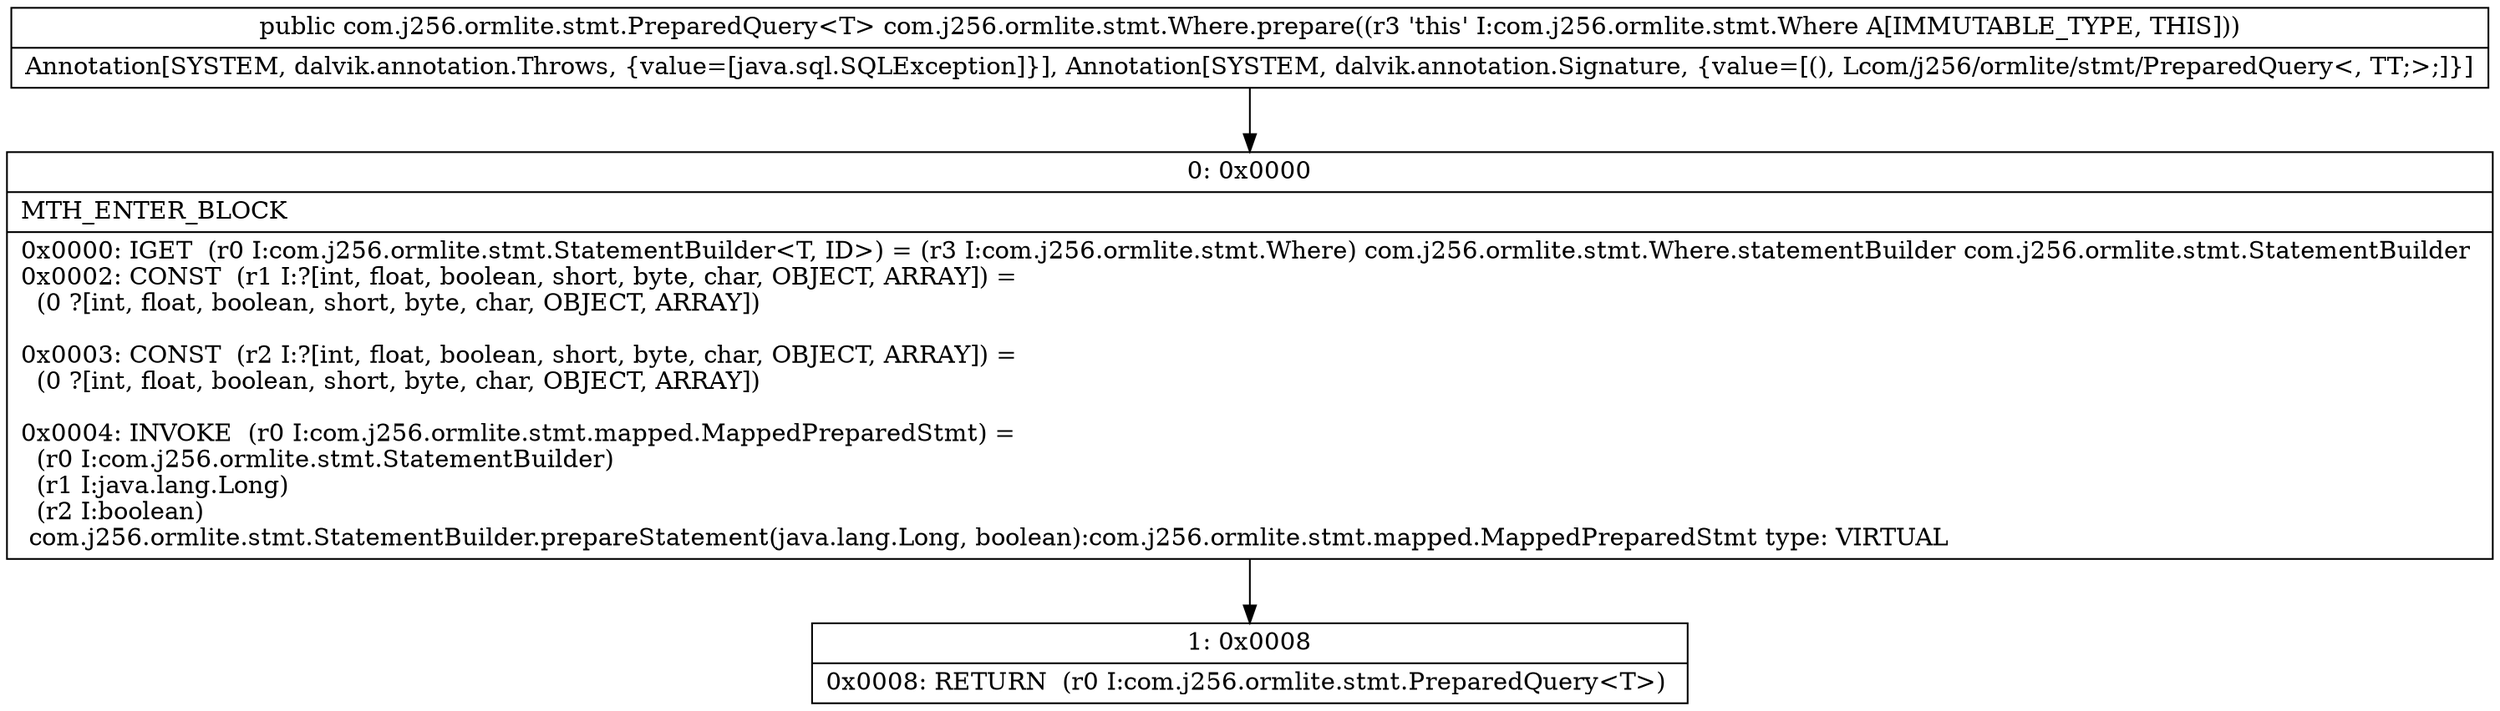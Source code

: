 digraph "CFG forcom.j256.ormlite.stmt.Where.prepare()Lcom\/j256\/ormlite\/stmt\/PreparedQuery;" {
Node_0 [shape=record,label="{0\:\ 0x0000|MTH_ENTER_BLOCK\l|0x0000: IGET  (r0 I:com.j256.ormlite.stmt.StatementBuilder\<T, ID\>) = (r3 I:com.j256.ormlite.stmt.Where) com.j256.ormlite.stmt.Where.statementBuilder com.j256.ormlite.stmt.StatementBuilder \l0x0002: CONST  (r1 I:?[int, float, boolean, short, byte, char, OBJECT, ARRAY]) = \l  (0 ?[int, float, boolean, short, byte, char, OBJECT, ARRAY])\l \l0x0003: CONST  (r2 I:?[int, float, boolean, short, byte, char, OBJECT, ARRAY]) = \l  (0 ?[int, float, boolean, short, byte, char, OBJECT, ARRAY])\l \l0x0004: INVOKE  (r0 I:com.j256.ormlite.stmt.mapped.MappedPreparedStmt) = \l  (r0 I:com.j256.ormlite.stmt.StatementBuilder)\l  (r1 I:java.lang.Long)\l  (r2 I:boolean)\l com.j256.ormlite.stmt.StatementBuilder.prepareStatement(java.lang.Long, boolean):com.j256.ormlite.stmt.mapped.MappedPreparedStmt type: VIRTUAL \l}"];
Node_1 [shape=record,label="{1\:\ 0x0008|0x0008: RETURN  (r0 I:com.j256.ormlite.stmt.PreparedQuery\<T\>) \l}"];
MethodNode[shape=record,label="{public com.j256.ormlite.stmt.PreparedQuery\<T\> com.j256.ormlite.stmt.Where.prepare((r3 'this' I:com.j256.ormlite.stmt.Where A[IMMUTABLE_TYPE, THIS]))  | Annotation[SYSTEM, dalvik.annotation.Throws, \{value=[java.sql.SQLException]\}], Annotation[SYSTEM, dalvik.annotation.Signature, \{value=[(), Lcom\/j256\/ormlite\/stmt\/PreparedQuery\<, TT;\>;]\}]\l}"];
MethodNode -> Node_0;
Node_0 -> Node_1;
}

